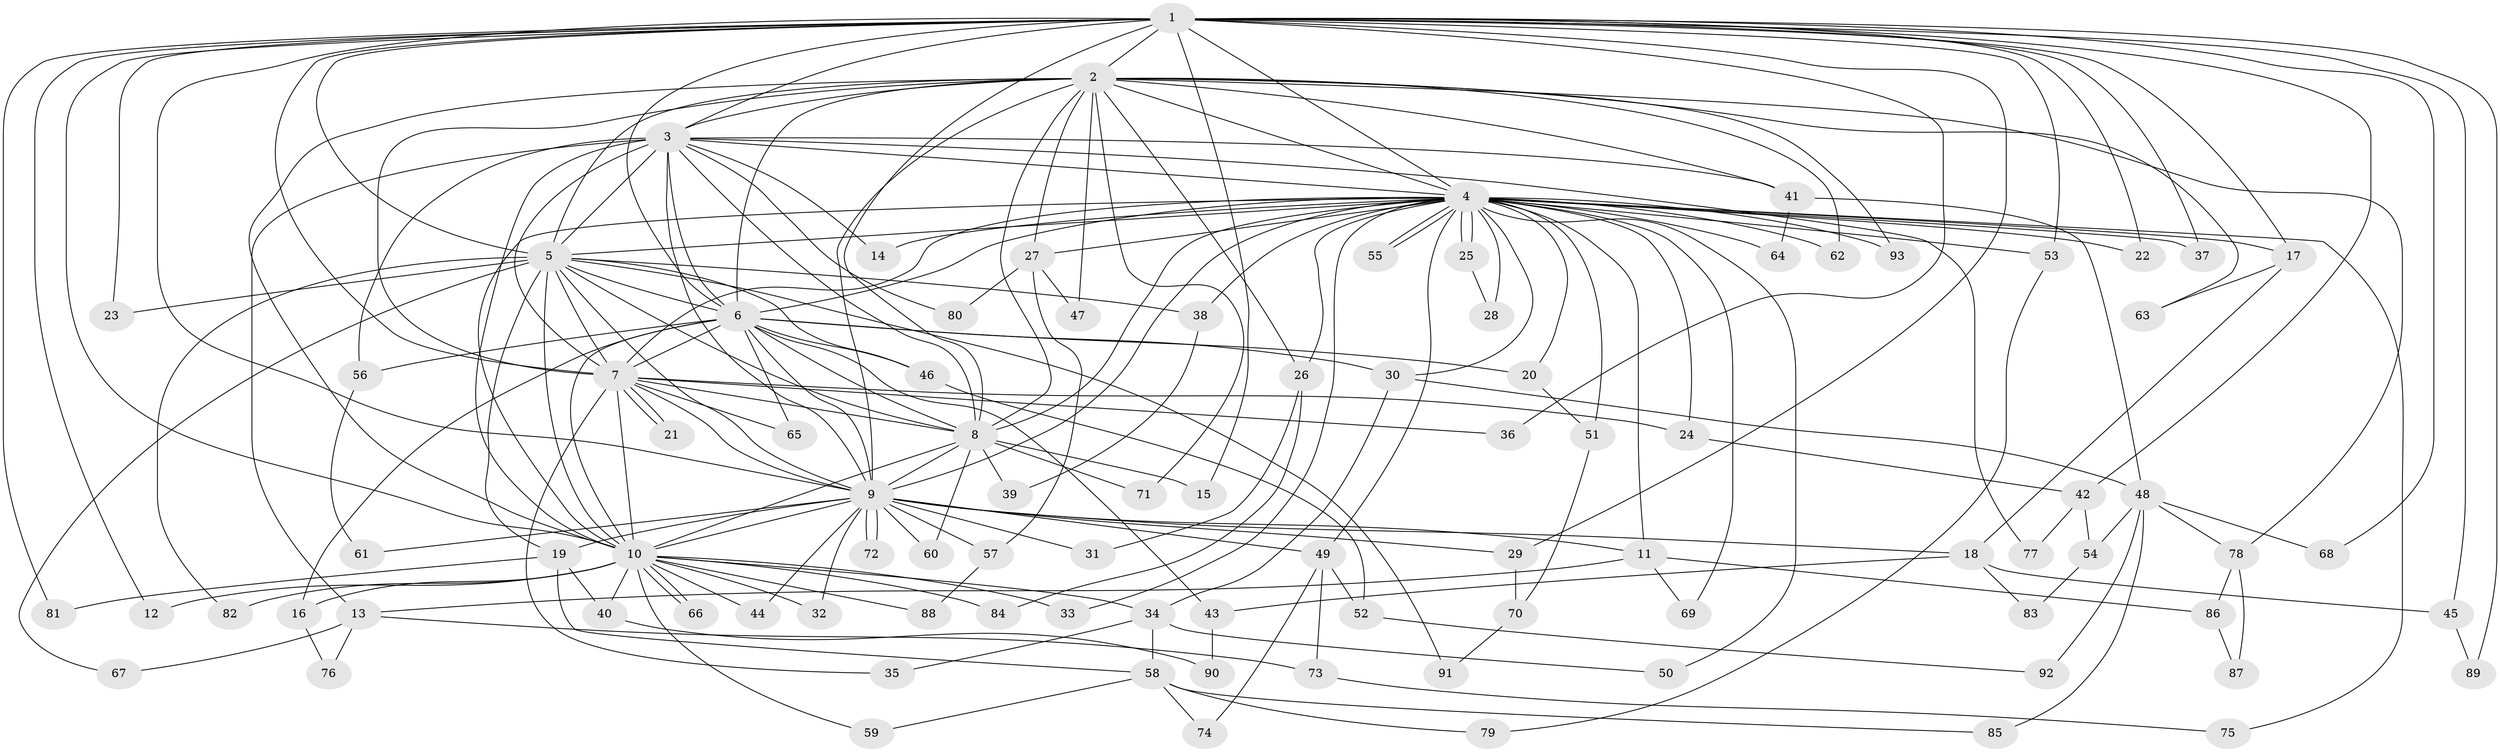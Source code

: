 // Generated by graph-tools (version 1.1) at 2025/11/02/27/25 16:11:03]
// undirected, 93 vertices, 211 edges
graph export_dot {
graph [start="1"]
  node [color=gray90,style=filled];
  1;
  2;
  3;
  4;
  5;
  6;
  7;
  8;
  9;
  10;
  11;
  12;
  13;
  14;
  15;
  16;
  17;
  18;
  19;
  20;
  21;
  22;
  23;
  24;
  25;
  26;
  27;
  28;
  29;
  30;
  31;
  32;
  33;
  34;
  35;
  36;
  37;
  38;
  39;
  40;
  41;
  42;
  43;
  44;
  45;
  46;
  47;
  48;
  49;
  50;
  51;
  52;
  53;
  54;
  55;
  56;
  57;
  58;
  59;
  60;
  61;
  62;
  63;
  64;
  65;
  66;
  67;
  68;
  69;
  70;
  71;
  72;
  73;
  74;
  75;
  76;
  77;
  78;
  79;
  80;
  81;
  82;
  83;
  84;
  85;
  86;
  87;
  88;
  89;
  90;
  91;
  92;
  93;
  1 -- 2;
  1 -- 3;
  1 -- 4;
  1 -- 5;
  1 -- 6;
  1 -- 7;
  1 -- 8;
  1 -- 9;
  1 -- 10;
  1 -- 12;
  1 -- 15;
  1 -- 17;
  1 -- 22;
  1 -- 23;
  1 -- 29;
  1 -- 36;
  1 -- 37;
  1 -- 42;
  1 -- 45;
  1 -- 53;
  1 -- 68;
  1 -- 81;
  1 -- 89;
  2 -- 3;
  2 -- 4;
  2 -- 5;
  2 -- 6;
  2 -- 7;
  2 -- 8;
  2 -- 9;
  2 -- 10;
  2 -- 26;
  2 -- 27;
  2 -- 41;
  2 -- 47;
  2 -- 62;
  2 -- 63;
  2 -- 71;
  2 -- 78;
  2 -- 93;
  3 -- 4;
  3 -- 5;
  3 -- 6;
  3 -- 7;
  3 -- 8;
  3 -- 9;
  3 -- 10;
  3 -- 13;
  3 -- 14;
  3 -- 41;
  3 -- 56;
  3 -- 77;
  3 -- 80;
  4 -- 5;
  4 -- 6;
  4 -- 7;
  4 -- 8;
  4 -- 9;
  4 -- 10;
  4 -- 11;
  4 -- 14;
  4 -- 17;
  4 -- 20;
  4 -- 22;
  4 -- 24;
  4 -- 25;
  4 -- 25;
  4 -- 26;
  4 -- 27;
  4 -- 28;
  4 -- 30;
  4 -- 33;
  4 -- 37;
  4 -- 38;
  4 -- 49;
  4 -- 50;
  4 -- 51;
  4 -- 53;
  4 -- 55;
  4 -- 55;
  4 -- 62;
  4 -- 64;
  4 -- 69;
  4 -- 75;
  4 -- 93;
  5 -- 6;
  5 -- 7;
  5 -- 8;
  5 -- 9;
  5 -- 10;
  5 -- 19;
  5 -- 23;
  5 -- 38;
  5 -- 46;
  5 -- 67;
  5 -- 82;
  5 -- 91;
  6 -- 7;
  6 -- 8;
  6 -- 9;
  6 -- 10;
  6 -- 16;
  6 -- 20;
  6 -- 30;
  6 -- 43;
  6 -- 46;
  6 -- 56;
  6 -- 65;
  7 -- 8;
  7 -- 9;
  7 -- 10;
  7 -- 21;
  7 -- 21;
  7 -- 24;
  7 -- 35;
  7 -- 36;
  7 -- 65;
  8 -- 9;
  8 -- 10;
  8 -- 15;
  8 -- 39;
  8 -- 60;
  8 -- 71;
  9 -- 10;
  9 -- 11;
  9 -- 18;
  9 -- 19;
  9 -- 29;
  9 -- 31;
  9 -- 32;
  9 -- 44;
  9 -- 49;
  9 -- 57;
  9 -- 60;
  9 -- 61;
  9 -- 72;
  9 -- 72;
  10 -- 12;
  10 -- 16;
  10 -- 32;
  10 -- 33;
  10 -- 34;
  10 -- 40;
  10 -- 44;
  10 -- 59;
  10 -- 66;
  10 -- 66;
  10 -- 82;
  10 -- 84;
  10 -- 88;
  11 -- 13;
  11 -- 69;
  11 -- 86;
  13 -- 67;
  13 -- 73;
  13 -- 76;
  16 -- 76;
  17 -- 18;
  17 -- 63;
  18 -- 43;
  18 -- 45;
  18 -- 83;
  19 -- 40;
  19 -- 58;
  19 -- 81;
  20 -- 51;
  24 -- 42;
  25 -- 28;
  26 -- 31;
  26 -- 84;
  27 -- 47;
  27 -- 57;
  27 -- 80;
  29 -- 70;
  30 -- 34;
  30 -- 48;
  34 -- 35;
  34 -- 50;
  34 -- 58;
  38 -- 39;
  40 -- 90;
  41 -- 48;
  41 -- 64;
  42 -- 54;
  42 -- 77;
  43 -- 90;
  45 -- 89;
  46 -- 52;
  48 -- 54;
  48 -- 68;
  48 -- 78;
  48 -- 85;
  48 -- 92;
  49 -- 52;
  49 -- 73;
  49 -- 74;
  51 -- 70;
  52 -- 92;
  53 -- 79;
  54 -- 83;
  56 -- 61;
  57 -- 88;
  58 -- 59;
  58 -- 74;
  58 -- 79;
  58 -- 85;
  70 -- 91;
  73 -- 75;
  78 -- 86;
  78 -- 87;
  86 -- 87;
}
